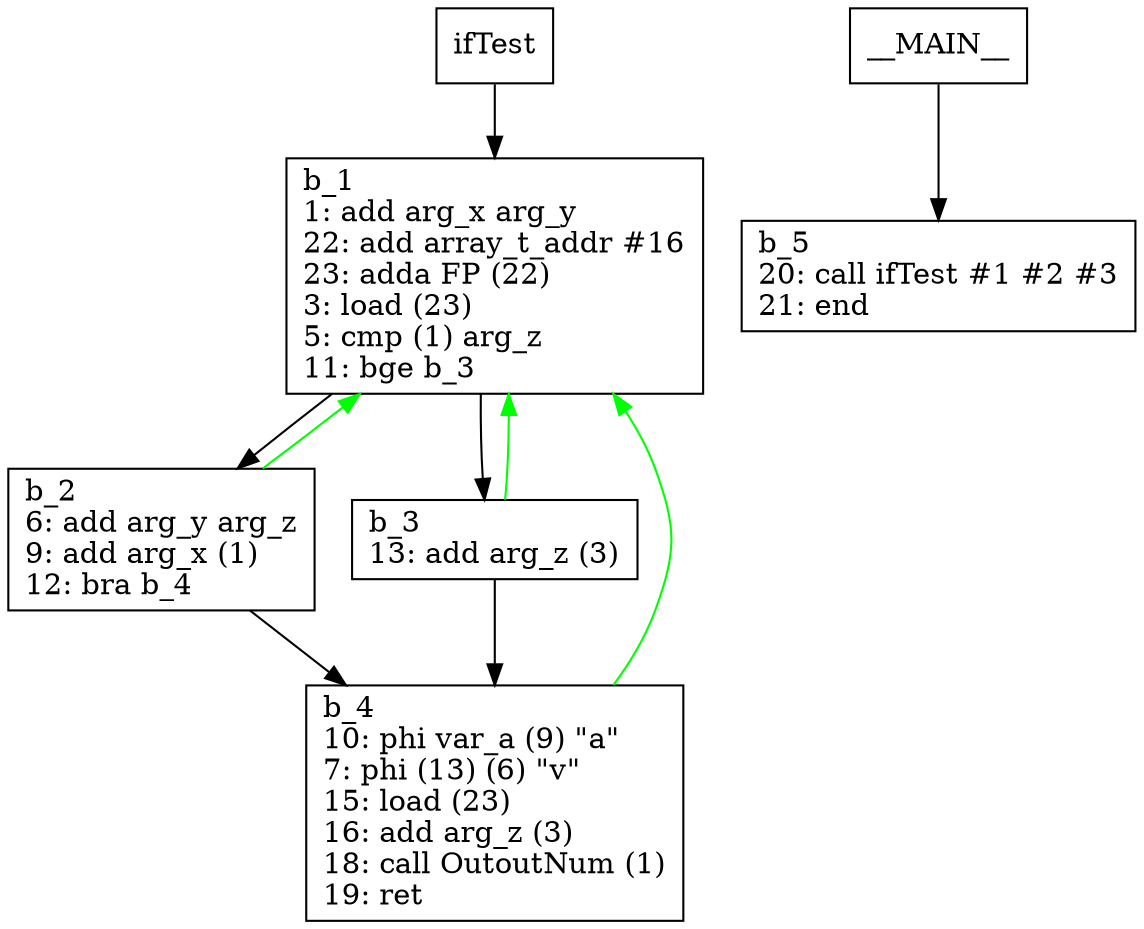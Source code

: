 digraph Computation {
node [shape=box];
ifTest -> b_1;
b_1 [label="b_1\l1: add arg_x arg_y\l22: add array_t_addr #16\l23: adda FP (22)\l3: load (23)\l5: cmp (1) arg_z\l11: bge b_3\l"]
b_1 -> b_2;
b_2 [label="b_2\l6: add arg_y arg_z\l9: add arg_x (1)\l12: bra b_4\l"]
b_2 -> b_4;
b_4 [label="b_4\l10: phi var_a (9) \"a\"\l7: phi (13) (6) \"v\"\l15: load (23)\l16: add arg_z (3)\l18: call OutoutNum (1)\l19: ret \l"]
b_4 -> b_1[color="green"];
b_2 -> b_1[color="green"];
b_1 -> b_3;
b_3 [label="b_3\l13: add arg_z (3)\l"]
b_3 -> b_4;
b_3 -> b_1[color="green"];
__MAIN__ -> b_5;
b_5 [label="b_5\l20: call ifTest #1 #2 #3\l21: end\l"]
}
